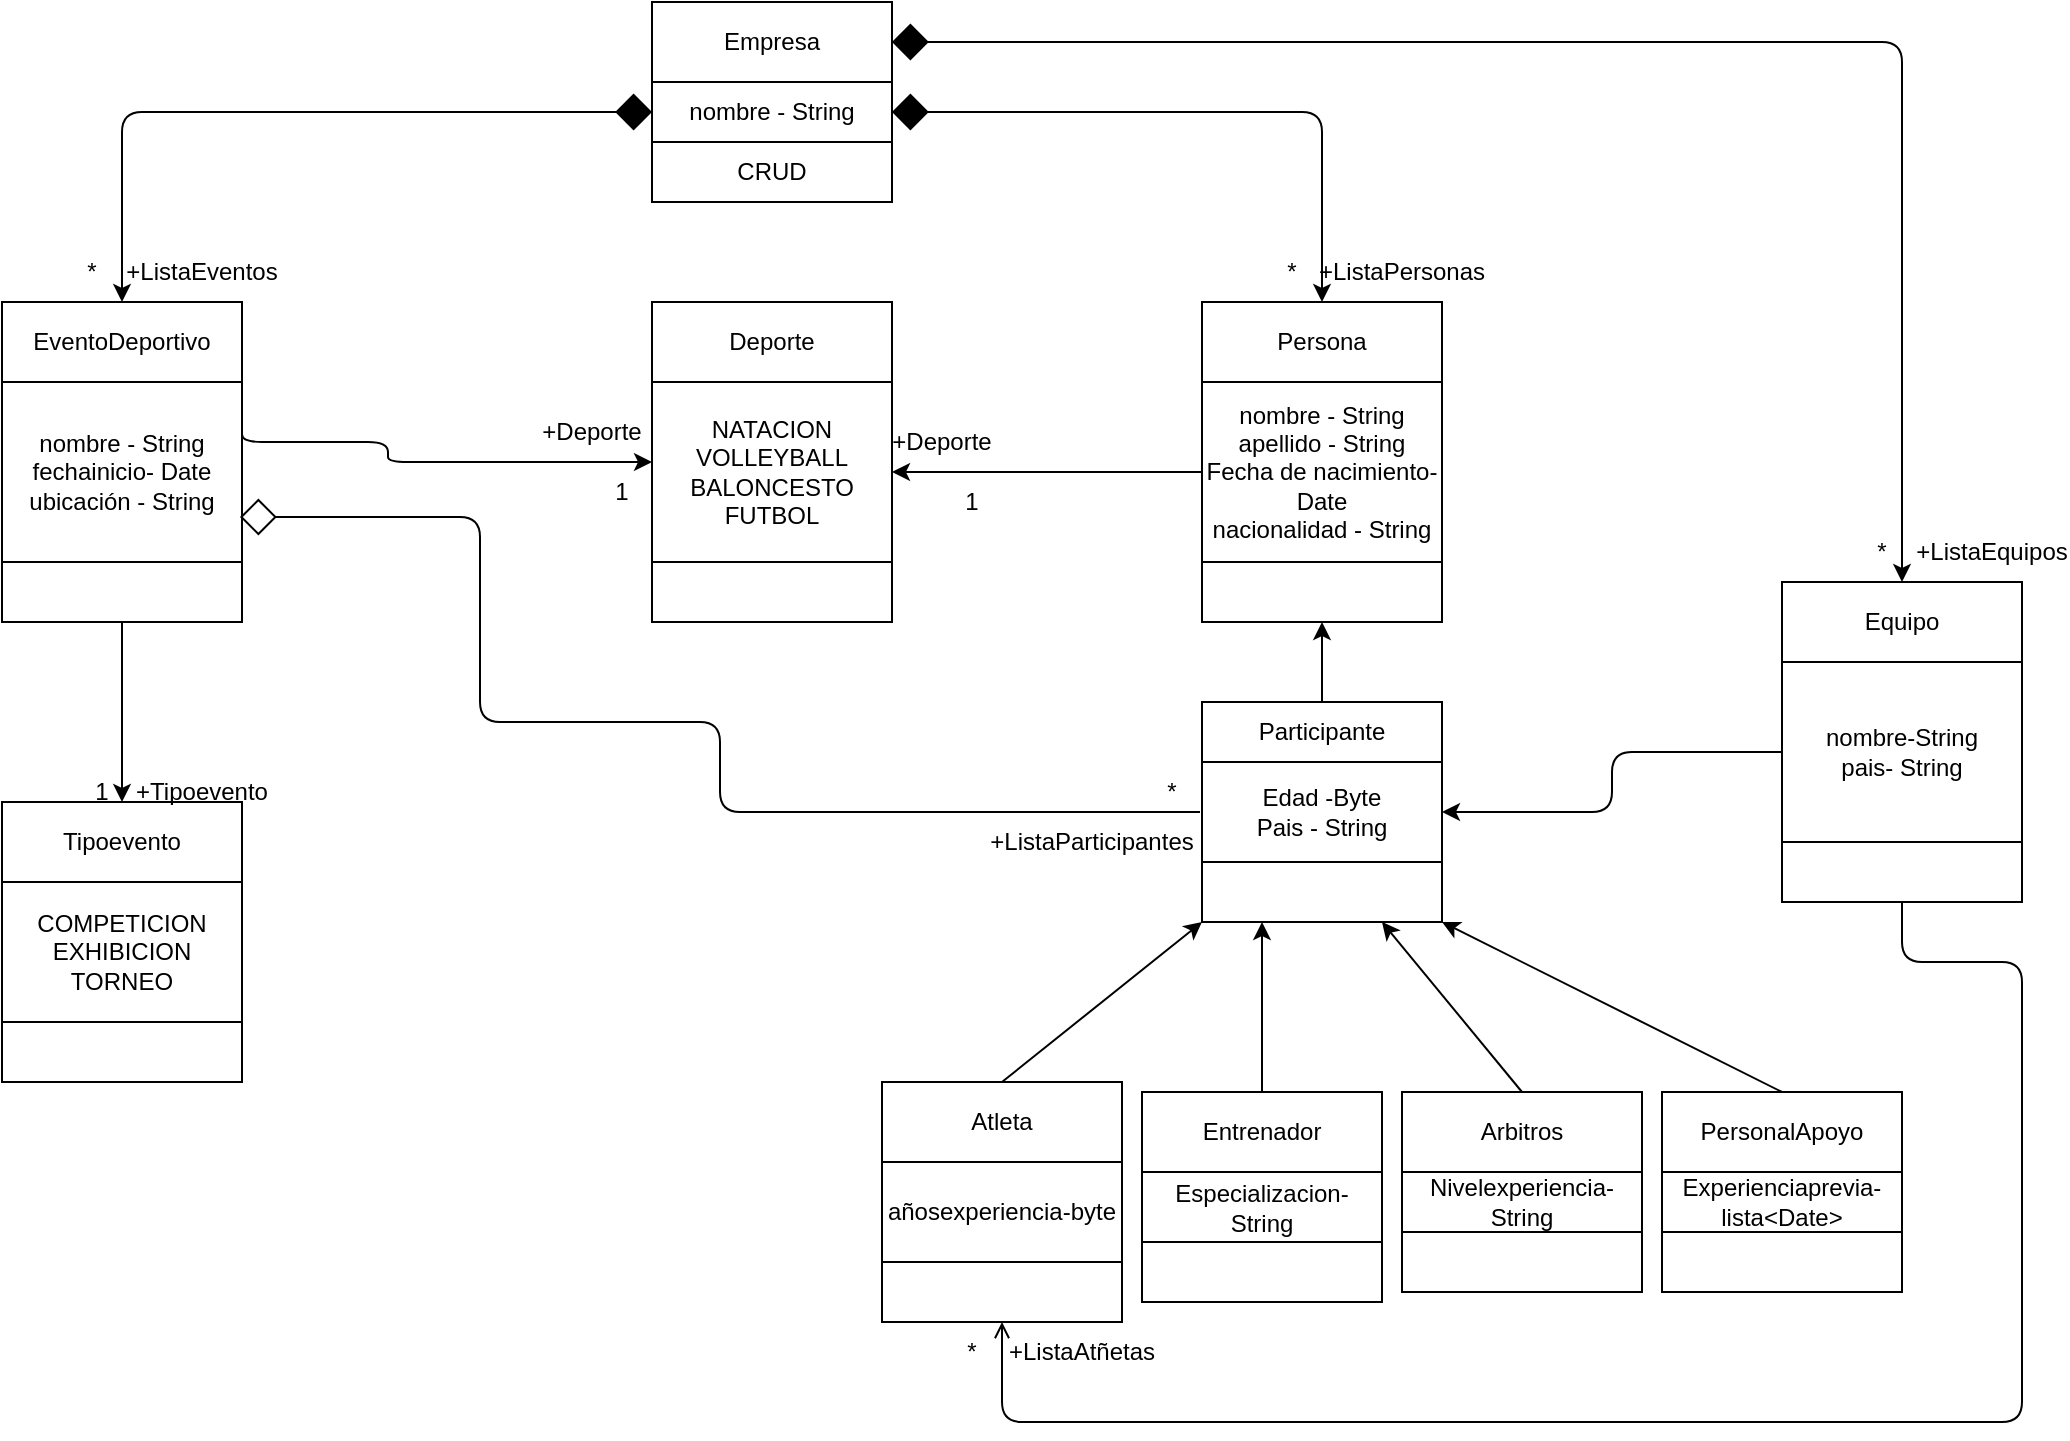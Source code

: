 <mxfile>
    <diagram id="8JPIv4jDRCK2AgYMtbtu" name="Page-1">
        <mxGraphModel dx="1434" dy="779" grid="1" gridSize="10" guides="1" tooltips="1" connect="1" arrows="1" fold="1" page="1" pageScale="1" pageWidth="850" pageHeight="1100" math="0" shadow="0">
            <root>
                <mxCell id="0"/>
                <mxCell id="1" parent="0"/>
                <mxCell id="98" style="edgeStyle=orthogonalEdgeStyle;html=1;exitX=1;exitY=0.5;exitDx=0;exitDy=0;entryX=0.5;entryY=0;entryDx=0;entryDy=0;startArrow=diamond;startFill=1;endArrow=classic;endFill=1;startSize=16;endSize=6;" parent="1" source="2" target="70" edge="1">
                    <mxGeometry relative="1" as="geometry"/>
                </mxCell>
                <mxCell id="2" value="Empresa" style="whiteSpace=wrap;html=1;" parent="1" vertex="1">
                    <mxGeometry x="365" y="10" width="120" height="40" as="geometry"/>
                </mxCell>
                <mxCell id="92" style="edgeStyle=orthogonalEdgeStyle;html=1;exitX=1;exitY=0.5;exitDx=0;exitDy=0;entryX=0.5;entryY=0;entryDx=0;entryDy=0;startArrow=diamond;startFill=1;endArrow=classic;endFill=1;endSize=6;startSize=16;" parent="1" source="3" target="16" edge="1">
                    <mxGeometry relative="1" as="geometry"/>
                </mxCell>
                <mxCell id="95" style="edgeStyle=orthogonalEdgeStyle;html=1;exitX=0;exitY=0.5;exitDx=0;exitDy=0;entryX=0.5;entryY=0;entryDx=0;entryDy=0;startArrow=diamond;startFill=1;endArrow=classic;endFill=1;startSize=16;endSize=6;" parent="1" source="3" target="5" edge="1">
                    <mxGeometry relative="1" as="geometry"/>
                </mxCell>
                <mxCell id="3" value="nombre - String" style="whiteSpace=wrap;html=1;" parent="1" vertex="1">
                    <mxGeometry x="365" y="50" width="120" height="30" as="geometry"/>
                </mxCell>
                <mxCell id="4" value="CRUD" style="whiteSpace=wrap;html=1;" parent="1" vertex="1">
                    <mxGeometry x="365" y="80" width="120" height="30" as="geometry"/>
                </mxCell>
                <mxCell id="5" value="EventoDeportivo" style="whiteSpace=wrap;html=1;" parent="1" vertex="1">
                    <mxGeometry x="40" y="160" width="120" height="40" as="geometry"/>
                </mxCell>
                <mxCell id="29" style="html=1;exitX=1;exitY=0.25;exitDx=0;exitDy=0;entryX=1;entryY=1;entryDx=0;entryDy=0;edgeStyle=orthogonalEdgeStyle;" parent="1" source="6" target="26" edge="1">
                    <mxGeometry relative="1" as="geometry">
                        <Array as="points">
                            <mxPoint x="160" y="230"/>
                            <mxPoint x="233" y="230"/>
                            <mxPoint x="233" y="240"/>
                        </Array>
                    </mxGeometry>
                </mxCell>
                <mxCell id="6" value="nombre - String&lt;br&gt;fechainicio- Date&lt;br&gt;ubicación - String&lt;br&gt;" style="whiteSpace=wrap;html=1;" parent="1" vertex="1">
                    <mxGeometry x="40" y="200" width="120" height="90" as="geometry"/>
                </mxCell>
                <mxCell id="11" style="edgeStyle=none;html=1;exitX=0.5;exitY=1;exitDx=0;exitDy=0;entryX=0.5;entryY=0;entryDx=0;entryDy=0;" parent="1" source="7" target="8" edge="1">
                    <mxGeometry relative="1" as="geometry"/>
                </mxCell>
                <mxCell id="7" value="" style="whiteSpace=wrap;html=1;" parent="1" vertex="1">
                    <mxGeometry x="40" y="290" width="120" height="30" as="geometry"/>
                </mxCell>
                <mxCell id="8" value="Tipoevento" style="whiteSpace=wrap;html=1;" parent="1" vertex="1">
                    <mxGeometry x="40" y="410" width="120" height="40" as="geometry"/>
                </mxCell>
                <mxCell id="9" value="COMPETICION&lt;br&gt;EXHIBICION&lt;br&gt;TORNEO" style="whiteSpace=wrap;html=1;" parent="1" vertex="1">
                    <mxGeometry x="40" y="450" width="120" height="70" as="geometry"/>
                </mxCell>
                <mxCell id="10" value="" style="whiteSpace=wrap;html=1;" parent="1" vertex="1">
                    <mxGeometry x="40" y="520" width="120" height="30" as="geometry"/>
                </mxCell>
                <mxCell id="12" value="1" style="text;strokeColor=none;align=center;fillColor=none;html=1;verticalAlign=middle;whiteSpace=wrap;rounded=0;" parent="1" vertex="1">
                    <mxGeometry x="60" y="390" width="60" height="30" as="geometry"/>
                </mxCell>
                <mxCell id="14" value="+Tipoevento" style="text;strokeColor=none;align=center;fillColor=none;html=1;verticalAlign=middle;whiteSpace=wrap;rounded=0;" parent="1" vertex="1">
                    <mxGeometry x="110" y="390" width="60" height="30" as="geometry"/>
                </mxCell>
                <mxCell id="16" value="Persona" style="whiteSpace=wrap;html=1;" parent="1" vertex="1">
                    <mxGeometry x="640" y="160" width="120" height="40" as="geometry"/>
                </mxCell>
                <mxCell id="30" style="edgeStyle=none;html=1;exitX=0;exitY=0.5;exitDx=0;exitDy=0;entryX=1;entryY=0.5;entryDx=0;entryDy=0;" parent="1" source="17" target="21" edge="1">
                    <mxGeometry relative="1" as="geometry"/>
                </mxCell>
                <mxCell id="17" value="nombre - String&lt;br&gt;apellido - String&lt;br&gt;Fecha de nacimiento- Date&lt;br&gt;nacionalidad - String" style="whiteSpace=wrap;html=1;" parent="1" vertex="1">
                    <mxGeometry x="640" y="200" width="120" height="90" as="geometry"/>
                </mxCell>
                <mxCell id="18" value="" style="whiteSpace=wrap;html=1;" parent="1" vertex="1">
                    <mxGeometry x="640" y="290" width="120" height="30" as="geometry"/>
                </mxCell>
                <mxCell id="20" value="Deporte" style="whiteSpace=wrap;html=1;" parent="1" vertex="1">
                    <mxGeometry x="365" y="160" width="120" height="40" as="geometry"/>
                </mxCell>
                <mxCell id="21" value="NATACION&lt;br&gt;VOLLEYBALL&lt;br&gt;BALONCESTO&lt;br&gt;FUTBOL" style="whiteSpace=wrap;html=1;" parent="1" vertex="1">
                    <mxGeometry x="365" y="200" width="120" height="90" as="geometry"/>
                </mxCell>
                <mxCell id="22" value="" style="whiteSpace=wrap;html=1;" parent="1" vertex="1">
                    <mxGeometry x="365" y="290" width="120" height="30" as="geometry"/>
                </mxCell>
                <mxCell id="25" value="1" style="text;strokeColor=none;align=center;fillColor=none;html=1;verticalAlign=middle;whiteSpace=wrap;rounded=0;" parent="1" vertex="1">
                    <mxGeometry x="320" y="240" width="60" height="30" as="geometry"/>
                </mxCell>
                <mxCell id="26" value="+Deporte" style="text;strokeColor=none;align=center;fillColor=none;html=1;verticalAlign=middle;whiteSpace=wrap;rounded=0;" parent="1" vertex="1">
                    <mxGeometry x="305" y="210" width="60" height="30" as="geometry"/>
                </mxCell>
                <mxCell id="27" value="1" style="text;strokeColor=none;align=center;fillColor=none;html=1;verticalAlign=middle;whiteSpace=wrap;rounded=0;" parent="1" vertex="1">
                    <mxGeometry x="495" y="245" width="60" height="30" as="geometry"/>
                </mxCell>
                <mxCell id="28" value="+Deporte" style="text;strokeColor=none;align=center;fillColor=none;html=1;verticalAlign=middle;whiteSpace=wrap;rounded=0;" parent="1" vertex="1">
                    <mxGeometry x="480" y="215" width="60" height="30" as="geometry"/>
                </mxCell>
                <mxCell id="46" style="edgeStyle=none;html=1;exitX=0.5;exitY=0;exitDx=0;exitDy=0;entryX=0.75;entryY=1;entryDx=0;entryDy=0;" parent="1" source="31" target="56" edge="1">
                    <mxGeometry relative="1" as="geometry">
                        <mxPoint x="730" y="510" as="targetPoint"/>
                    </mxGeometry>
                </mxCell>
                <mxCell id="31" value="Arbitros" style="whiteSpace=wrap;html=1;" parent="1" vertex="1">
                    <mxGeometry x="740" y="555" width="120" height="40" as="geometry"/>
                </mxCell>
                <mxCell id="32" value="Nivelexperiencia-String" style="whiteSpace=wrap;html=1;" parent="1" vertex="1">
                    <mxGeometry x="740" y="595" width="120" height="30" as="geometry"/>
                </mxCell>
                <mxCell id="33" value="" style="whiteSpace=wrap;html=1;" parent="1" vertex="1">
                    <mxGeometry x="740" y="625" width="120" height="30" as="geometry"/>
                </mxCell>
                <mxCell id="47" style="edgeStyle=none;html=1;exitX=0.5;exitY=0;exitDx=0;exitDy=0;entryX=1;entryY=1;entryDx=0;entryDy=0;" parent="1" source="34" target="56" edge="1">
                    <mxGeometry relative="1" as="geometry">
                        <mxPoint x="860" y="490" as="targetPoint"/>
                    </mxGeometry>
                </mxCell>
                <mxCell id="34" value="PersonalApoyo" style="whiteSpace=wrap;html=1;" parent="1" vertex="1">
                    <mxGeometry x="870" y="555" width="120" height="40" as="geometry"/>
                </mxCell>
                <mxCell id="35" value="Experienciaprevia-lista&amp;lt;Date&amp;gt;" style="whiteSpace=wrap;html=1;" parent="1" vertex="1">
                    <mxGeometry x="870" y="595" width="120" height="30" as="geometry"/>
                </mxCell>
                <mxCell id="36" value="" style="whiteSpace=wrap;html=1;" parent="1" vertex="1">
                    <mxGeometry x="870" y="625" width="120" height="30" as="geometry"/>
                </mxCell>
                <mxCell id="45" style="edgeStyle=none;html=1;exitX=0.5;exitY=0;exitDx=0;exitDy=0;entryX=0.25;entryY=1;entryDx=0;entryDy=0;" parent="1" source="37" target="56" edge="1">
                    <mxGeometry relative="1" as="geometry">
                        <mxPoint x="640" y="500" as="targetPoint"/>
                    </mxGeometry>
                </mxCell>
                <mxCell id="37" value="Entrenador" style="whiteSpace=wrap;html=1;" parent="1" vertex="1">
                    <mxGeometry x="610" y="555" width="120" height="40" as="geometry"/>
                </mxCell>
                <mxCell id="38" value="Especializacion- String" style="whiteSpace=wrap;html=1;" parent="1" vertex="1">
                    <mxGeometry x="610" y="595" width="120" height="35" as="geometry"/>
                </mxCell>
                <mxCell id="39" value="" style="whiteSpace=wrap;html=1;" parent="1" vertex="1">
                    <mxGeometry x="610" y="630" width="120" height="30" as="geometry"/>
                </mxCell>
                <mxCell id="44" style="edgeStyle=none;html=1;exitX=0.5;exitY=0;exitDx=0;exitDy=0;entryX=0;entryY=1;entryDx=0;entryDy=0;" parent="1" source="40" target="56" edge="1">
                    <mxGeometry relative="1" as="geometry">
                        <mxPoint x="540" y="500" as="targetPoint"/>
                    </mxGeometry>
                </mxCell>
                <mxCell id="40" value="Atleta" style="whiteSpace=wrap;html=1;" parent="1" vertex="1">
                    <mxGeometry x="480" y="550" width="120" height="40" as="geometry"/>
                </mxCell>
                <mxCell id="41" value="añosexperiencia-byte" style="whiteSpace=wrap;html=1;" parent="1" vertex="1">
                    <mxGeometry x="480" y="590" width="120" height="50" as="geometry"/>
                </mxCell>
                <mxCell id="109" style="edgeStyle=orthogonalEdgeStyle;html=1;exitX=0.5;exitY=1;exitDx=0;exitDy=0;entryX=0.5;entryY=1;entryDx=0;entryDy=0;endArrow=none;endFill=0;startArrow=open;startFill=0;" edge="1" parent="1" source="42" target="72">
                    <mxGeometry relative="1" as="geometry">
                        <Array as="points">
                            <mxPoint x="540" y="720"/>
                            <mxPoint x="1050" y="720"/>
                            <mxPoint x="1050" y="490"/>
                            <mxPoint x="990" y="490"/>
                        </Array>
                    </mxGeometry>
                </mxCell>
                <mxCell id="42" value="" style="whiteSpace=wrap;html=1;" parent="1" vertex="1">
                    <mxGeometry x="480" y="640" width="120" height="30" as="geometry"/>
                </mxCell>
                <mxCell id="101" style="edgeStyle=none;html=1;exitX=0.5;exitY=0;exitDx=0;exitDy=0;entryX=0.5;entryY=1;entryDx=0;entryDy=0;" parent="1" source="51" target="18" edge="1">
                    <mxGeometry relative="1" as="geometry"/>
                </mxCell>
                <mxCell id="51" value="Participante" style="whiteSpace=wrap;html=1;" parent="1" vertex="1">
                    <mxGeometry x="640" y="360" width="120" height="30" as="geometry"/>
                </mxCell>
                <mxCell id="103" style="edgeStyle=orthogonalEdgeStyle;html=1;exitX=0;exitY=0.5;exitDx=0;exitDy=0;entryX=1;entryY=0.75;entryDx=0;entryDy=0;endArrow=diamond;endFill=0;startSize=6;endSize=16;" parent="1" edge="1">
                    <mxGeometry relative="1" as="geometry">
                        <mxPoint x="639" y="415" as="sourcePoint"/>
                        <mxPoint x="159" y="267.5" as="targetPoint"/>
                        <Array as="points">
                            <mxPoint x="399" y="415"/>
                            <mxPoint x="399" y="370"/>
                            <mxPoint x="279" y="370"/>
                            <mxPoint x="279" y="268"/>
                        </Array>
                    </mxGeometry>
                </mxCell>
                <mxCell id="52" value="Edad -Byte&lt;br&gt;Pais - String" style="whiteSpace=wrap;html=1;" parent="1" vertex="1">
                    <mxGeometry x="640" y="390" width="120" height="50" as="geometry"/>
                </mxCell>
                <mxCell id="56" value="" style="whiteSpace=wrap;html=1;" parent="1" vertex="1">
                    <mxGeometry x="640" y="440" width="120" height="30" as="geometry"/>
                </mxCell>
                <mxCell id="70" value="Equipo" style="whiteSpace=wrap;html=1;" parent="1" vertex="1">
                    <mxGeometry x="930" y="300" width="120" height="40" as="geometry"/>
                </mxCell>
                <mxCell id="102" style="edgeStyle=orthogonalEdgeStyle;html=1;exitX=0;exitY=0.5;exitDx=0;exitDy=0;entryX=1;entryY=0.5;entryDx=0;entryDy=0;" parent="1" source="71" target="52" edge="1">
                    <mxGeometry relative="1" as="geometry"/>
                </mxCell>
                <mxCell id="71" value="nombre-String&lt;br&gt;pais- String" style="whiteSpace=wrap;html=1;" parent="1" vertex="1">
                    <mxGeometry x="930" y="340" width="120" height="90" as="geometry"/>
                </mxCell>
                <mxCell id="72" value="" style="whiteSpace=wrap;html=1;" parent="1" vertex="1">
                    <mxGeometry x="930" y="430" width="120" height="30" as="geometry"/>
                </mxCell>
                <mxCell id="93" value="*" style="text;strokeColor=none;align=center;fillColor=none;html=1;verticalAlign=middle;whiteSpace=wrap;rounded=0;" parent="1" vertex="1">
                    <mxGeometry x="655" y="130" width="60" height="30" as="geometry"/>
                </mxCell>
                <mxCell id="94" value="+ListaPersonas" style="text;strokeColor=none;align=center;fillColor=none;html=1;verticalAlign=middle;whiteSpace=wrap;rounded=0;" parent="1" vertex="1">
                    <mxGeometry x="710" y="130" width="60" height="30" as="geometry"/>
                </mxCell>
                <mxCell id="96" value="*" style="text;strokeColor=none;align=center;fillColor=none;html=1;verticalAlign=middle;whiteSpace=wrap;rounded=0;" parent="1" vertex="1">
                    <mxGeometry x="55" y="130" width="60" height="30" as="geometry"/>
                </mxCell>
                <mxCell id="97" value="+ListaEventos" style="text;strokeColor=none;align=center;fillColor=none;html=1;verticalAlign=middle;whiteSpace=wrap;rounded=0;" parent="1" vertex="1">
                    <mxGeometry x="110" y="130" width="60" height="30" as="geometry"/>
                </mxCell>
                <mxCell id="105" value="*" style="text;strokeColor=none;align=center;fillColor=none;html=1;verticalAlign=middle;whiteSpace=wrap;rounded=0;" parent="1" vertex="1">
                    <mxGeometry x="950" y="270" width="60" height="30" as="geometry"/>
                </mxCell>
                <mxCell id="106" value="+ListaEquipos" style="text;strokeColor=none;align=center;fillColor=none;html=1;verticalAlign=middle;whiteSpace=wrap;rounded=0;" parent="1" vertex="1">
                    <mxGeometry x="1005" y="270" width="60" height="30" as="geometry"/>
                </mxCell>
                <mxCell id="107" value="*" style="text;strokeColor=none;align=center;fillColor=none;html=1;verticalAlign=middle;whiteSpace=wrap;rounded=0;" parent="1" vertex="1">
                    <mxGeometry x="595" y="390" width="60" height="30" as="geometry"/>
                </mxCell>
                <mxCell id="108" value="+ListaParticipantes" style="text;strokeColor=none;align=center;fillColor=none;html=1;verticalAlign=middle;whiteSpace=wrap;rounded=0;" parent="1" vertex="1">
                    <mxGeometry x="555" y="415" width="60" height="30" as="geometry"/>
                </mxCell>
                <mxCell id="110" value="*" style="text;strokeColor=none;align=center;fillColor=none;html=1;verticalAlign=middle;whiteSpace=wrap;rounded=0;" vertex="1" parent="1">
                    <mxGeometry x="495" y="670" width="60" height="30" as="geometry"/>
                </mxCell>
                <mxCell id="111" value="+ListaAtñetas" style="text;strokeColor=none;align=center;fillColor=none;html=1;verticalAlign=middle;whiteSpace=wrap;rounded=0;" vertex="1" parent="1">
                    <mxGeometry x="550" y="670" width="60" height="30" as="geometry"/>
                </mxCell>
            </root>
        </mxGraphModel>
    </diagram>
</mxfile>